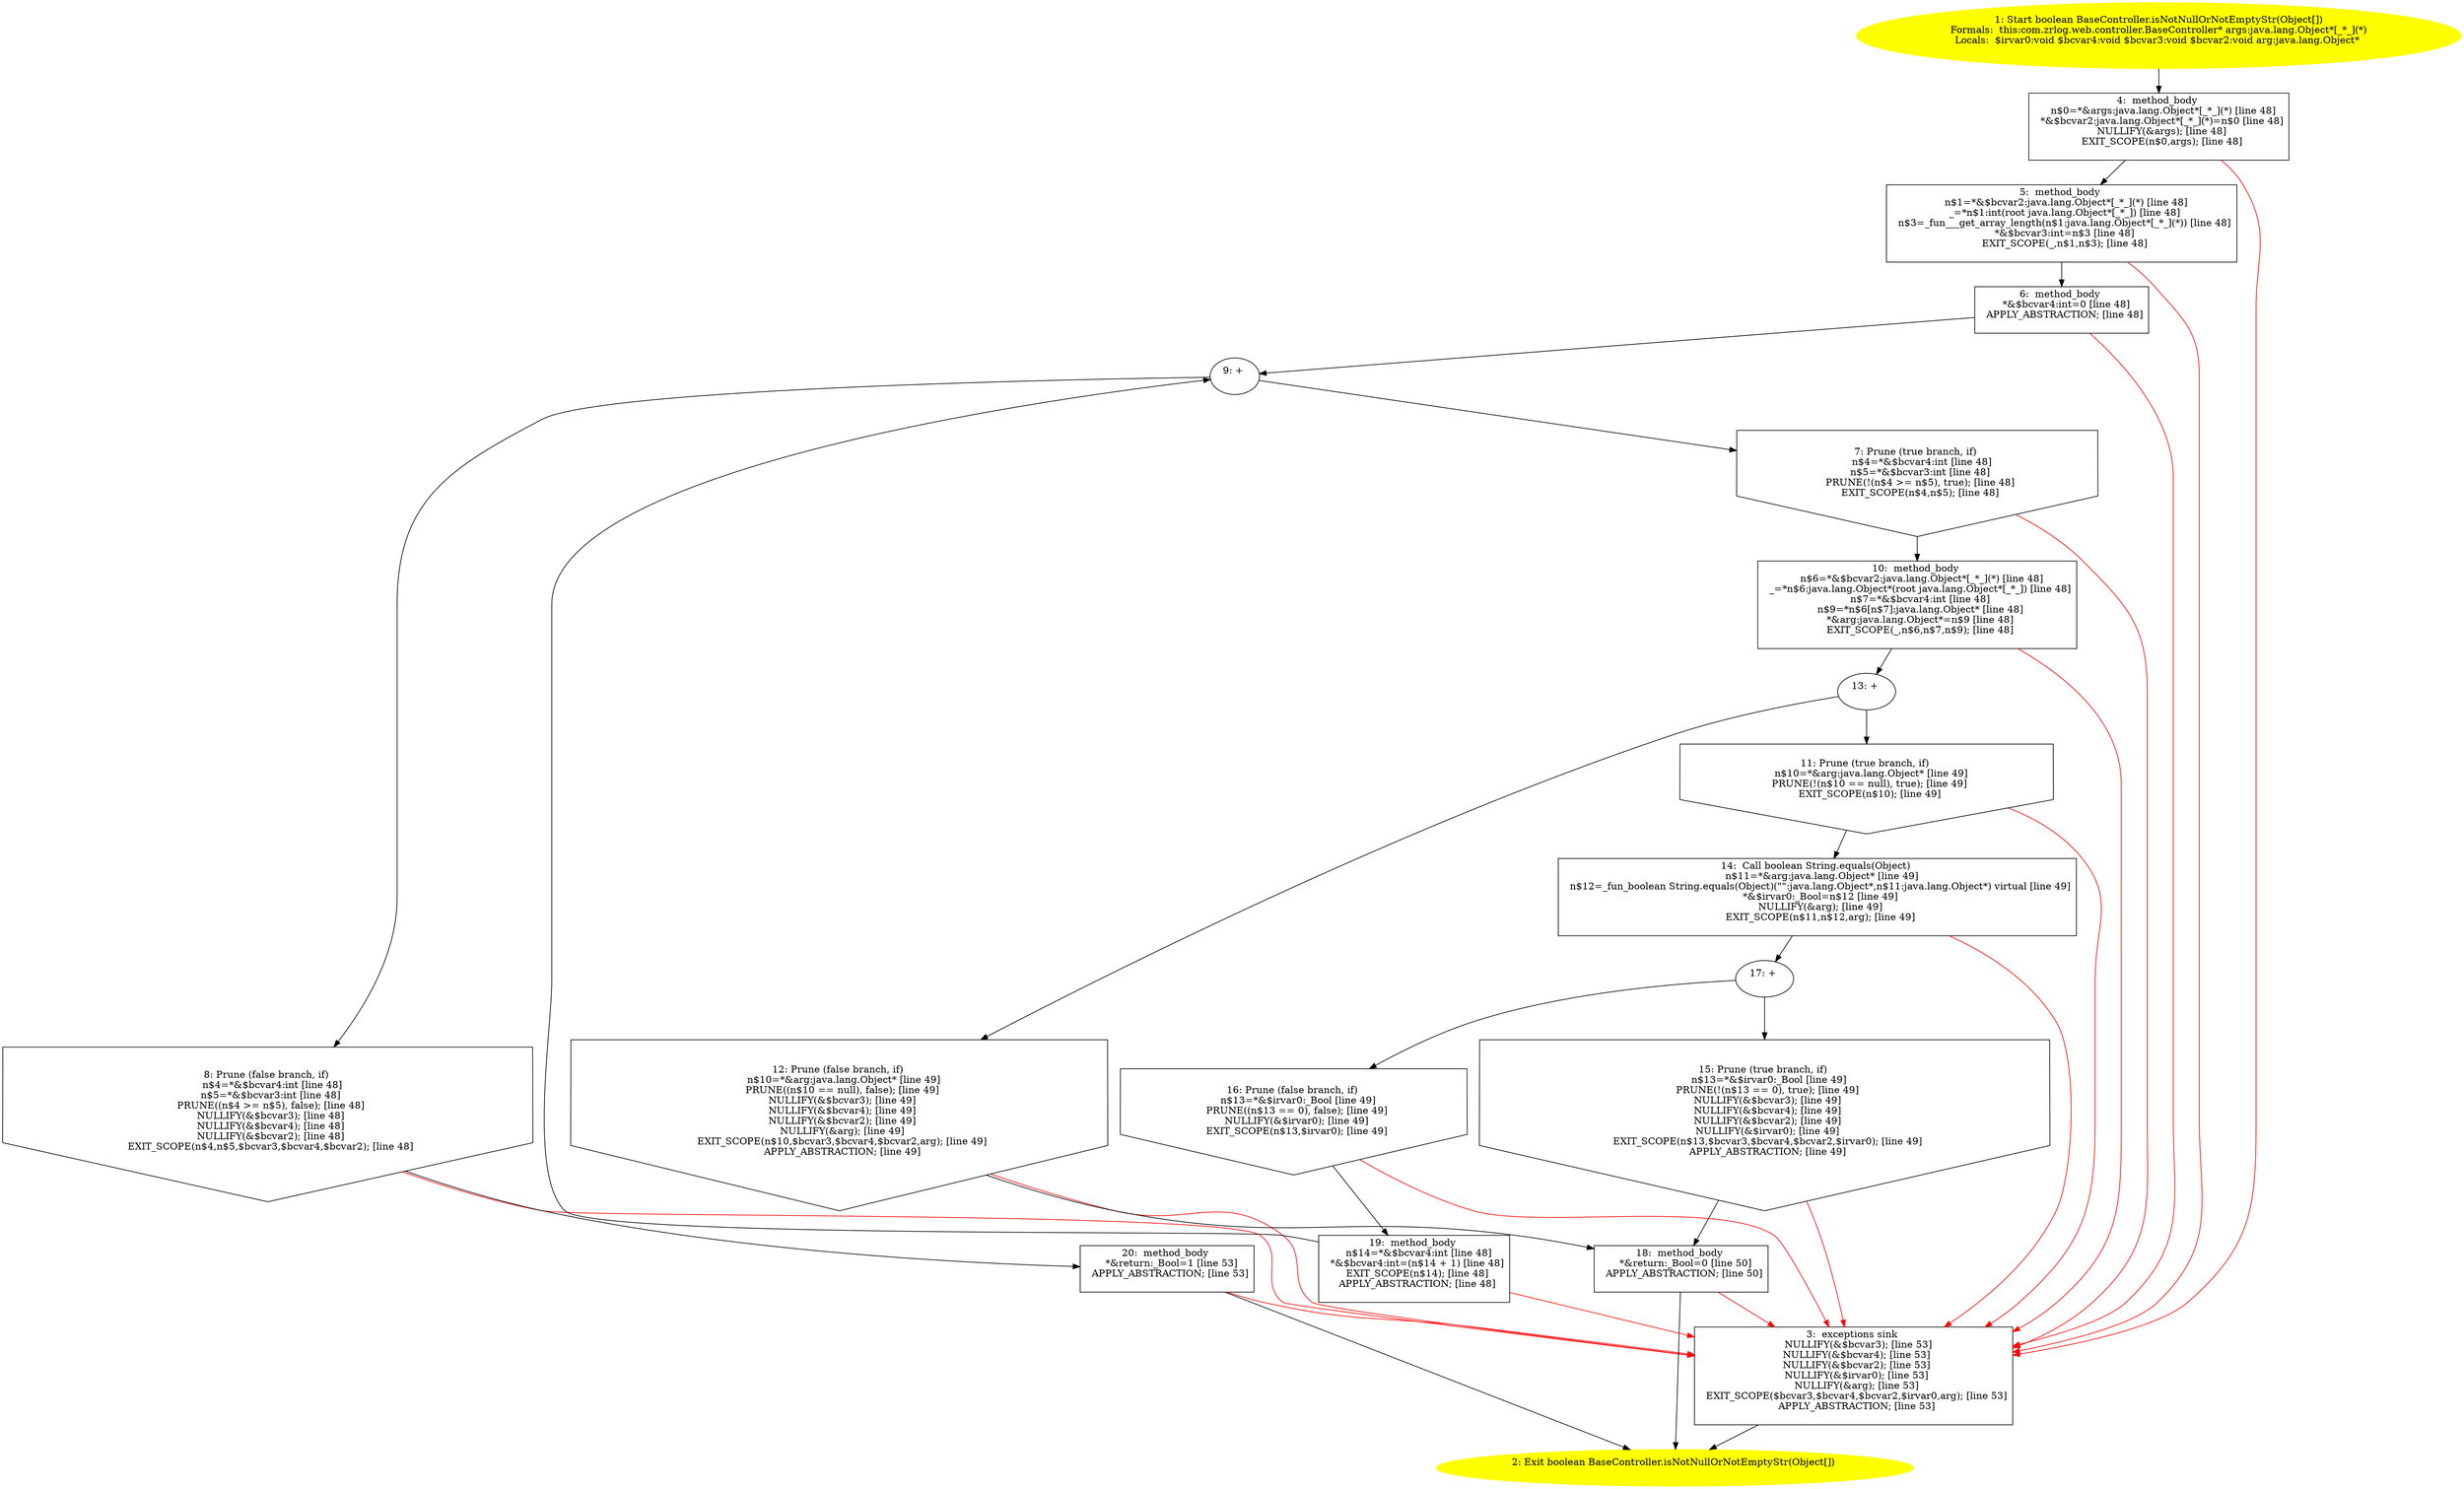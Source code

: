 /* @generated */
digraph cfg {
"com.zrlog.web.controller.BaseController.isNotNullOrNotEmptyStr(java.lang.Object[]):boolean.61b1294493e787ccc575857dbdd5a185_1" [label="1: Start boolean BaseController.isNotNullOrNotEmptyStr(Object[])\nFormals:  this:com.zrlog.web.controller.BaseController* args:java.lang.Object*[_*_](*)\nLocals:  $irvar0:void $bcvar4:void $bcvar3:void $bcvar2:void arg:java.lang.Object* \n  " color=yellow style=filled]
	

	 "com.zrlog.web.controller.BaseController.isNotNullOrNotEmptyStr(java.lang.Object[]):boolean.61b1294493e787ccc575857dbdd5a185_1" -> "com.zrlog.web.controller.BaseController.isNotNullOrNotEmptyStr(java.lang.Object[]):boolean.61b1294493e787ccc575857dbdd5a185_4" ;
"com.zrlog.web.controller.BaseController.isNotNullOrNotEmptyStr(java.lang.Object[]):boolean.61b1294493e787ccc575857dbdd5a185_2" [label="2: Exit boolean BaseController.isNotNullOrNotEmptyStr(Object[]) \n  " color=yellow style=filled]
	

"com.zrlog.web.controller.BaseController.isNotNullOrNotEmptyStr(java.lang.Object[]):boolean.61b1294493e787ccc575857dbdd5a185_3" [label="3:  exceptions sink \n   NULLIFY(&$bcvar3); [line 53]\n  NULLIFY(&$bcvar4); [line 53]\n  NULLIFY(&$bcvar2); [line 53]\n  NULLIFY(&$irvar0); [line 53]\n  NULLIFY(&arg); [line 53]\n  EXIT_SCOPE($bcvar3,$bcvar4,$bcvar2,$irvar0,arg); [line 53]\n  APPLY_ABSTRACTION; [line 53]\n " shape="box"]
	

	 "com.zrlog.web.controller.BaseController.isNotNullOrNotEmptyStr(java.lang.Object[]):boolean.61b1294493e787ccc575857dbdd5a185_3" -> "com.zrlog.web.controller.BaseController.isNotNullOrNotEmptyStr(java.lang.Object[]):boolean.61b1294493e787ccc575857dbdd5a185_2" ;
"com.zrlog.web.controller.BaseController.isNotNullOrNotEmptyStr(java.lang.Object[]):boolean.61b1294493e787ccc575857dbdd5a185_4" [label="4:  method_body \n   n$0=*&args:java.lang.Object*[_*_](*) [line 48]\n  *&$bcvar2:java.lang.Object*[_*_](*)=n$0 [line 48]\n  NULLIFY(&args); [line 48]\n  EXIT_SCOPE(n$0,args); [line 48]\n " shape="box"]
	

	 "com.zrlog.web.controller.BaseController.isNotNullOrNotEmptyStr(java.lang.Object[]):boolean.61b1294493e787ccc575857dbdd5a185_4" -> "com.zrlog.web.controller.BaseController.isNotNullOrNotEmptyStr(java.lang.Object[]):boolean.61b1294493e787ccc575857dbdd5a185_5" ;
	 "com.zrlog.web.controller.BaseController.isNotNullOrNotEmptyStr(java.lang.Object[]):boolean.61b1294493e787ccc575857dbdd5a185_4" -> "com.zrlog.web.controller.BaseController.isNotNullOrNotEmptyStr(java.lang.Object[]):boolean.61b1294493e787ccc575857dbdd5a185_3" [color="red" ];
"com.zrlog.web.controller.BaseController.isNotNullOrNotEmptyStr(java.lang.Object[]):boolean.61b1294493e787ccc575857dbdd5a185_5" [label="5:  method_body \n   n$1=*&$bcvar2:java.lang.Object*[_*_](*) [line 48]\n  _=*n$1:int(root java.lang.Object*[_*_]) [line 48]\n  n$3=_fun___get_array_length(n$1:java.lang.Object*[_*_](*)) [line 48]\n  *&$bcvar3:int=n$3 [line 48]\n  EXIT_SCOPE(_,n$1,n$3); [line 48]\n " shape="box"]
	

	 "com.zrlog.web.controller.BaseController.isNotNullOrNotEmptyStr(java.lang.Object[]):boolean.61b1294493e787ccc575857dbdd5a185_5" -> "com.zrlog.web.controller.BaseController.isNotNullOrNotEmptyStr(java.lang.Object[]):boolean.61b1294493e787ccc575857dbdd5a185_6" ;
	 "com.zrlog.web.controller.BaseController.isNotNullOrNotEmptyStr(java.lang.Object[]):boolean.61b1294493e787ccc575857dbdd5a185_5" -> "com.zrlog.web.controller.BaseController.isNotNullOrNotEmptyStr(java.lang.Object[]):boolean.61b1294493e787ccc575857dbdd5a185_3" [color="red" ];
"com.zrlog.web.controller.BaseController.isNotNullOrNotEmptyStr(java.lang.Object[]):boolean.61b1294493e787ccc575857dbdd5a185_6" [label="6:  method_body \n   *&$bcvar4:int=0 [line 48]\n  APPLY_ABSTRACTION; [line 48]\n " shape="box"]
	

	 "com.zrlog.web.controller.BaseController.isNotNullOrNotEmptyStr(java.lang.Object[]):boolean.61b1294493e787ccc575857dbdd5a185_6" -> "com.zrlog.web.controller.BaseController.isNotNullOrNotEmptyStr(java.lang.Object[]):boolean.61b1294493e787ccc575857dbdd5a185_9" ;
	 "com.zrlog.web.controller.BaseController.isNotNullOrNotEmptyStr(java.lang.Object[]):boolean.61b1294493e787ccc575857dbdd5a185_6" -> "com.zrlog.web.controller.BaseController.isNotNullOrNotEmptyStr(java.lang.Object[]):boolean.61b1294493e787ccc575857dbdd5a185_3" [color="red" ];
"com.zrlog.web.controller.BaseController.isNotNullOrNotEmptyStr(java.lang.Object[]):boolean.61b1294493e787ccc575857dbdd5a185_7" [label="7: Prune (true branch, if) \n   n$4=*&$bcvar4:int [line 48]\n  n$5=*&$bcvar3:int [line 48]\n  PRUNE(!(n$4 >= n$5), true); [line 48]\n  EXIT_SCOPE(n$4,n$5); [line 48]\n " shape="invhouse"]
	

	 "com.zrlog.web.controller.BaseController.isNotNullOrNotEmptyStr(java.lang.Object[]):boolean.61b1294493e787ccc575857dbdd5a185_7" -> "com.zrlog.web.controller.BaseController.isNotNullOrNotEmptyStr(java.lang.Object[]):boolean.61b1294493e787ccc575857dbdd5a185_10" ;
	 "com.zrlog.web.controller.BaseController.isNotNullOrNotEmptyStr(java.lang.Object[]):boolean.61b1294493e787ccc575857dbdd5a185_7" -> "com.zrlog.web.controller.BaseController.isNotNullOrNotEmptyStr(java.lang.Object[]):boolean.61b1294493e787ccc575857dbdd5a185_3" [color="red" ];
"com.zrlog.web.controller.BaseController.isNotNullOrNotEmptyStr(java.lang.Object[]):boolean.61b1294493e787ccc575857dbdd5a185_8" [label="8: Prune (false branch, if) \n   n$4=*&$bcvar4:int [line 48]\n  n$5=*&$bcvar3:int [line 48]\n  PRUNE((n$4 >= n$5), false); [line 48]\n  NULLIFY(&$bcvar3); [line 48]\n  NULLIFY(&$bcvar4); [line 48]\n  NULLIFY(&$bcvar2); [line 48]\n  EXIT_SCOPE(n$4,n$5,$bcvar3,$bcvar4,$bcvar2); [line 48]\n " shape="invhouse"]
	

	 "com.zrlog.web.controller.BaseController.isNotNullOrNotEmptyStr(java.lang.Object[]):boolean.61b1294493e787ccc575857dbdd5a185_8" -> "com.zrlog.web.controller.BaseController.isNotNullOrNotEmptyStr(java.lang.Object[]):boolean.61b1294493e787ccc575857dbdd5a185_20" ;
	 "com.zrlog.web.controller.BaseController.isNotNullOrNotEmptyStr(java.lang.Object[]):boolean.61b1294493e787ccc575857dbdd5a185_8" -> "com.zrlog.web.controller.BaseController.isNotNullOrNotEmptyStr(java.lang.Object[]):boolean.61b1294493e787ccc575857dbdd5a185_3" [color="red" ];
"com.zrlog.web.controller.BaseController.isNotNullOrNotEmptyStr(java.lang.Object[]):boolean.61b1294493e787ccc575857dbdd5a185_9" [label="9: + \n  " ]
	

	 "com.zrlog.web.controller.BaseController.isNotNullOrNotEmptyStr(java.lang.Object[]):boolean.61b1294493e787ccc575857dbdd5a185_9" -> "com.zrlog.web.controller.BaseController.isNotNullOrNotEmptyStr(java.lang.Object[]):boolean.61b1294493e787ccc575857dbdd5a185_7" ;
	 "com.zrlog.web.controller.BaseController.isNotNullOrNotEmptyStr(java.lang.Object[]):boolean.61b1294493e787ccc575857dbdd5a185_9" -> "com.zrlog.web.controller.BaseController.isNotNullOrNotEmptyStr(java.lang.Object[]):boolean.61b1294493e787ccc575857dbdd5a185_8" ;
"com.zrlog.web.controller.BaseController.isNotNullOrNotEmptyStr(java.lang.Object[]):boolean.61b1294493e787ccc575857dbdd5a185_10" [label="10:  method_body \n   n$6=*&$bcvar2:java.lang.Object*[_*_](*) [line 48]\n  _=*n$6:java.lang.Object*(root java.lang.Object*[_*_]) [line 48]\n  n$7=*&$bcvar4:int [line 48]\n  n$9=*n$6[n$7]:java.lang.Object* [line 48]\n  *&arg:java.lang.Object*=n$9 [line 48]\n  EXIT_SCOPE(_,n$6,n$7,n$9); [line 48]\n " shape="box"]
	

	 "com.zrlog.web.controller.BaseController.isNotNullOrNotEmptyStr(java.lang.Object[]):boolean.61b1294493e787ccc575857dbdd5a185_10" -> "com.zrlog.web.controller.BaseController.isNotNullOrNotEmptyStr(java.lang.Object[]):boolean.61b1294493e787ccc575857dbdd5a185_13" ;
	 "com.zrlog.web.controller.BaseController.isNotNullOrNotEmptyStr(java.lang.Object[]):boolean.61b1294493e787ccc575857dbdd5a185_10" -> "com.zrlog.web.controller.BaseController.isNotNullOrNotEmptyStr(java.lang.Object[]):boolean.61b1294493e787ccc575857dbdd5a185_3" [color="red" ];
"com.zrlog.web.controller.BaseController.isNotNullOrNotEmptyStr(java.lang.Object[]):boolean.61b1294493e787ccc575857dbdd5a185_11" [label="11: Prune (true branch, if) \n   n$10=*&arg:java.lang.Object* [line 49]\n  PRUNE(!(n$10 == null), true); [line 49]\n  EXIT_SCOPE(n$10); [line 49]\n " shape="invhouse"]
	

	 "com.zrlog.web.controller.BaseController.isNotNullOrNotEmptyStr(java.lang.Object[]):boolean.61b1294493e787ccc575857dbdd5a185_11" -> "com.zrlog.web.controller.BaseController.isNotNullOrNotEmptyStr(java.lang.Object[]):boolean.61b1294493e787ccc575857dbdd5a185_14" ;
	 "com.zrlog.web.controller.BaseController.isNotNullOrNotEmptyStr(java.lang.Object[]):boolean.61b1294493e787ccc575857dbdd5a185_11" -> "com.zrlog.web.controller.BaseController.isNotNullOrNotEmptyStr(java.lang.Object[]):boolean.61b1294493e787ccc575857dbdd5a185_3" [color="red" ];
"com.zrlog.web.controller.BaseController.isNotNullOrNotEmptyStr(java.lang.Object[]):boolean.61b1294493e787ccc575857dbdd5a185_12" [label="12: Prune (false branch, if) \n   n$10=*&arg:java.lang.Object* [line 49]\n  PRUNE((n$10 == null), false); [line 49]\n  NULLIFY(&$bcvar3); [line 49]\n  NULLIFY(&$bcvar4); [line 49]\n  NULLIFY(&$bcvar2); [line 49]\n  NULLIFY(&arg); [line 49]\n  EXIT_SCOPE(n$10,$bcvar3,$bcvar4,$bcvar2,arg); [line 49]\n  APPLY_ABSTRACTION; [line 49]\n " shape="invhouse"]
	

	 "com.zrlog.web.controller.BaseController.isNotNullOrNotEmptyStr(java.lang.Object[]):boolean.61b1294493e787ccc575857dbdd5a185_12" -> "com.zrlog.web.controller.BaseController.isNotNullOrNotEmptyStr(java.lang.Object[]):boolean.61b1294493e787ccc575857dbdd5a185_18" ;
	 "com.zrlog.web.controller.BaseController.isNotNullOrNotEmptyStr(java.lang.Object[]):boolean.61b1294493e787ccc575857dbdd5a185_12" -> "com.zrlog.web.controller.BaseController.isNotNullOrNotEmptyStr(java.lang.Object[]):boolean.61b1294493e787ccc575857dbdd5a185_3" [color="red" ];
"com.zrlog.web.controller.BaseController.isNotNullOrNotEmptyStr(java.lang.Object[]):boolean.61b1294493e787ccc575857dbdd5a185_13" [label="13: + \n  " ]
	

	 "com.zrlog.web.controller.BaseController.isNotNullOrNotEmptyStr(java.lang.Object[]):boolean.61b1294493e787ccc575857dbdd5a185_13" -> "com.zrlog.web.controller.BaseController.isNotNullOrNotEmptyStr(java.lang.Object[]):boolean.61b1294493e787ccc575857dbdd5a185_11" ;
	 "com.zrlog.web.controller.BaseController.isNotNullOrNotEmptyStr(java.lang.Object[]):boolean.61b1294493e787ccc575857dbdd5a185_13" -> "com.zrlog.web.controller.BaseController.isNotNullOrNotEmptyStr(java.lang.Object[]):boolean.61b1294493e787ccc575857dbdd5a185_12" ;
"com.zrlog.web.controller.BaseController.isNotNullOrNotEmptyStr(java.lang.Object[]):boolean.61b1294493e787ccc575857dbdd5a185_14" [label="14:  Call boolean String.equals(Object) \n   n$11=*&arg:java.lang.Object* [line 49]\n  n$12=_fun_boolean String.equals(Object)(\"\":java.lang.Object*,n$11:java.lang.Object*) virtual [line 49]\n  *&$irvar0:_Bool=n$12 [line 49]\n  NULLIFY(&arg); [line 49]\n  EXIT_SCOPE(n$11,n$12,arg); [line 49]\n " shape="box"]
	

	 "com.zrlog.web.controller.BaseController.isNotNullOrNotEmptyStr(java.lang.Object[]):boolean.61b1294493e787ccc575857dbdd5a185_14" -> "com.zrlog.web.controller.BaseController.isNotNullOrNotEmptyStr(java.lang.Object[]):boolean.61b1294493e787ccc575857dbdd5a185_17" ;
	 "com.zrlog.web.controller.BaseController.isNotNullOrNotEmptyStr(java.lang.Object[]):boolean.61b1294493e787ccc575857dbdd5a185_14" -> "com.zrlog.web.controller.BaseController.isNotNullOrNotEmptyStr(java.lang.Object[]):boolean.61b1294493e787ccc575857dbdd5a185_3" [color="red" ];
"com.zrlog.web.controller.BaseController.isNotNullOrNotEmptyStr(java.lang.Object[]):boolean.61b1294493e787ccc575857dbdd5a185_15" [label="15: Prune (true branch, if) \n   n$13=*&$irvar0:_Bool [line 49]\n  PRUNE(!(n$13 == 0), true); [line 49]\n  NULLIFY(&$bcvar3); [line 49]\n  NULLIFY(&$bcvar4); [line 49]\n  NULLIFY(&$bcvar2); [line 49]\n  NULLIFY(&$irvar0); [line 49]\n  EXIT_SCOPE(n$13,$bcvar3,$bcvar4,$bcvar2,$irvar0); [line 49]\n  APPLY_ABSTRACTION; [line 49]\n " shape="invhouse"]
	

	 "com.zrlog.web.controller.BaseController.isNotNullOrNotEmptyStr(java.lang.Object[]):boolean.61b1294493e787ccc575857dbdd5a185_15" -> "com.zrlog.web.controller.BaseController.isNotNullOrNotEmptyStr(java.lang.Object[]):boolean.61b1294493e787ccc575857dbdd5a185_18" ;
	 "com.zrlog.web.controller.BaseController.isNotNullOrNotEmptyStr(java.lang.Object[]):boolean.61b1294493e787ccc575857dbdd5a185_15" -> "com.zrlog.web.controller.BaseController.isNotNullOrNotEmptyStr(java.lang.Object[]):boolean.61b1294493e787ccc575857dbdd5a185_3" [color="red" ];
"com.zrlog.web.controller.BaseController.isNotNullOrNotEmptyStr(java.lang.Object[]):boolean.61b1294493e787ccc575857dbdd5a185_16" [label="16: Prune (false branch, if) \n   n$13=*&$irvar0:_Bool [line 49]\n  PRUNE((n$13 == 0), false); [line 49]\n  NULLIFY(&$irvar0); [line 49]\n  EXIT_SCOPE(n$13,$irvar0); [line 49]\n " shape="invhouse"]
	

	 "com.zrlog.web.controller.BaseController.isNotNullOrNotEmptyStr(java.lang.Object[]):boolean.61b1294493e787ccc575857dbdd5a185_16" -> "com.zrlog.web.controller.BaseController.isNotNullOrNotEmptyStr(java.lang.Object[]):boolean.61b1294493e787ccc575857dbdd5a185_19" ;
	 "com.zrlog.web.controller.BaseController.isNotNullOrNotEmptyStr(java.lang.Object[]):boolean.61b1294493e787ccc575857dbdd5a185_16" -> "com.zrlog.web.controller.BaseController.isNotNullOrNotEmptyStr(java.lang.Object[]):boolean.61b1294493e787ccc575857dbdd5a185_3" [color="red" ];
"com.zrlog.web.controller.BaseController.isNotNullOrNotEmptyStr(java.lang.Object[]):boolean.61b1294493e787ccc575857dbdd5a185_17" [label="17: + \n  " ]
	

	 "com.zrlog.web.controller.BaseController.isNotNullOrNotEmptyStr(java.lang.Object[]):boolean.61b1294493e787ccc575857dbdd5a185_17" -> "com.zrlog.web.controller.BaseController.isNotNullOrNotEmptyStr(java.lang.Object[]):boolean.61b1294493e787ccc575857dbdd5a185_15" ;
	 "com.zrlog.web.controller.BaseController.isNotNullOrNotEmptyStr(java.lang.Object[]):boolean.61b1294493e787ccc575857dbdd5a185_17" -> "com.zrlog.web.controller.BaseController.isNotNullOrNotEmptyStr(java.lang.Object[]):boolean.61b1294493e787ccc575857dbdd5a185_16" ;
"com.zrlog.web.controller.BaseController.isNotNullOrNotEmptyStr(java.lang.Object[]):boolean.61b1294493e787ccc575857dbdd5a185_18" [label="18:  method_body \n   *&return:_Bool=0 [line 50]\n  APPLY_ABSTRACTION; [line 50]\n " shape="box"]
	

	 "com.zrlog.web.controller.BaseController.isNotNullOrNotEmptyStr(java.lang.Object[]):boolean.61b1294493e787ccc575857dbdd5a185_18" -> "com.zrlog.web.controller.BaseController.isNotNullOrNotEmptyStr(java.lang.Object[]):boolean.61b1294493e787ccc575857dbdd5a185_2" ;
	 "com.zrlog.web.controller.BaseController.isNotNullOrNotEmptyStr(java.lang.Object[]):boolean.61b1294493e787ccc575857dbdd5a185_18" -> "com.zrlog.web.controller.BaseController.isNotNullOrNotEmptyStr(java.lang.Object[]):boolean.61b1294493e787ccc575857dbdd5a185_3" [color="red" ];
"com.zrlog.web.controller.BaseController.isNotNullOrNotEmptyStr(java.lang.Object[]):boolean.61b1294493e787ccc575857dbdd5a185_19" [label="19:  method_body \n   n$14=*&$bcvar4:int [line 48]\n  *&$bcvar4:int=(n$14 + 1) [line 48]\n  EXIT_SCOPE(n$14); [line 48]\n  APPLY_ABSTRACTION; [line 48]\n " shape="box"]
	

	 "com.zrlog.web.controller.BaseController.isNotNullOrNotEmptyStr(java.lang.Object[]):boolean.61b1294493e787ccc575857dbdd5a185_19" -> "com.zrlog.web.controller.BaseController.isNotNullOrNotEmptyStr(java.lang.Object[]):boolean.61b1294493e787ccc575857dbdd5a185_9" ;
	 "com.zrlog.web.controller.BaseController.isNotNullOrNotEmptyStr(java.lang.Object[]):boolean.61b1294493e787ccc575857dbdd5a185_19" -> "com.zrlog.web.controller.BaseController.isNotNullOrNotEmptyStr(java.lang.Object[]):boolean.61b1294493e787ccc575857dbdd5a185_3" [color="red" ];
"com.zrlog.web.controller.BaseController.isNotNullOrNotEmptyStr(java.lang.Object[]):boolean.61b1294493e787ccc575857dbdd5a185_20" [label="20:  method_body \n   *&return:_Bool=1 [line 53]\n  APPLY_ABSTRACTION; [line 53]\n " shape="box"]
	

	 "com.zrlog.web.controller.BaseController.isNotNullOrNotEmptyStr(java.lang.Object[]):boolean.61b1294493e787ccc575857dbdd5a185_20" -> "com.zrlog.web.controller.BaseController.isNotNullOrNotEmptyStr(java.lang.Object[]):boolean.61b1294493e787ccc575857dbdd5a185_2" ;
	 "com.zrlog.web.controller.BaseController.isNotNullOrNotEmptyStr(java.lang.Object[]):boolean.61b1294493e787ccc575857dbdd5a185_20" -> "com.zrlog.web.controller.BaseController.isNotNullOrNotEmptyStr(java.lang.Object[]):boolean.61b1294493e787ccc575857dbdd5a185_3" [color="red" ];
}
